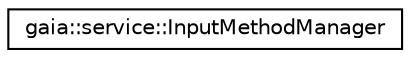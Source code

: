 digraph G
{
  edge [fontname="Helvetica",fontsize="10",labelfontname="Helvetica",labelfontsize="10"];
  node [fontname="Helvetica",fontsize="10",shape=record];
  rankdir=LR;
  Node1 [label="gaia::service::InputMethodManager",height=0.2,width=0.4,color="black", fillcolor="white", style="filled",URL="$d3/def/classgaia_1_1service_1_1_input_method_manager.html",tooltip="This class is the manager which arbitrates interaction between applications and the current input met..."];
}
